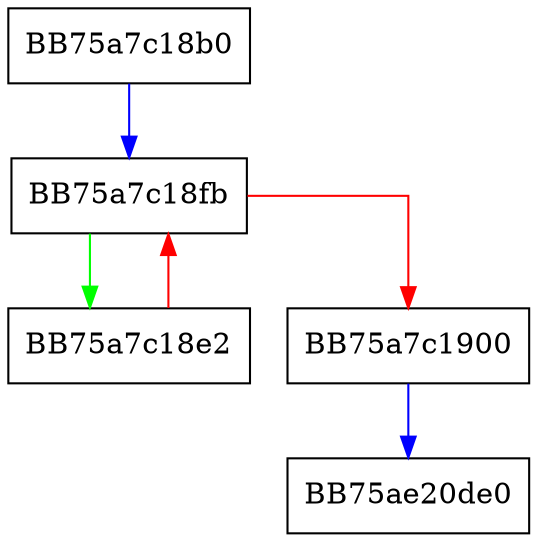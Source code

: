 digraph OnEndRundown {
  node [shape="box"];
  graph [splines=ortho];
  BB75a7c18b0 -> BB75a7c18fb [color="blue"];
  BB75a7c18e2 -> BB75a7c18fb [color="red"];
  BB75a7c18fb -> BB75a7c18e2 [color="green"];
  BB75a7c18fb -> BB75a7c1900 [color="red"];
  BB75a7c1900 -> BB75ae20de0 [color="blue"];
}